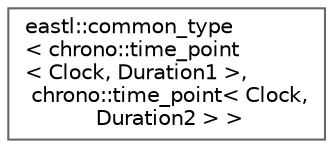 digraph "类继承关系图"
{
 // LATEX_PDF_SIZE
  bgcolor="transparent";
  edge [fontname=Helvetica,fontsize=10,labelfontname=Helvetica,labelfontsize=10];
  node [fontname=Helvetica,fontsize=10,shape=box,height=0.2,width=0.4];
  rankdir="LR";
  Node0 [id="Node000000",label="eastl::common_type\l\< chrono::time_point\l\< Clock, Duration1 \>,\l chrono::time_point\< Clock,\l Duration2 \> \>",height=0.2,width=0.4,color="grey40", fillcolor="white", style="filled",URL="$structeastl_1_1common__type_3_01chrono_1_1time__point_3_01_clock_00_01_duration1_01_4_00_01chron9153b2272221935f2f5421a2102f99f1.html",tooltip=" "];
}

